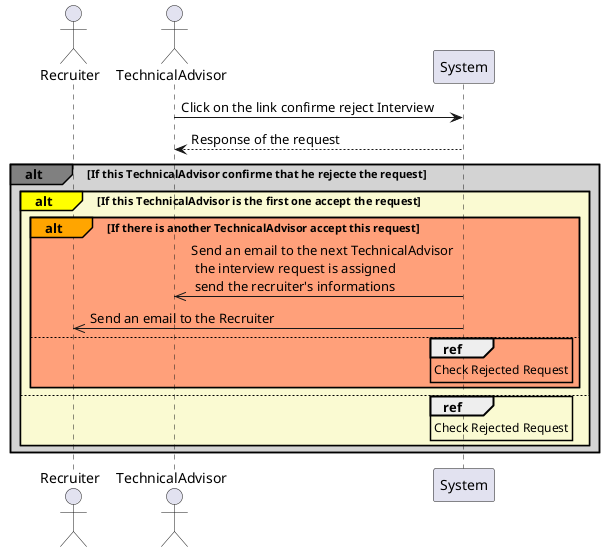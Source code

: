 @startuml
actor Recruiter
actor TechnicalAdvisor
participant System

TechnicalAdvisor -> System: Click on the link confirme reject Interview
System --> TechnicalAdvisor: Response of the request
alt#Grey #LightGray If this TechnicalAdvisor confirme that he rejecte the request
    alt#Yellow #LightGoldenRodYellow If this TechnicalAdvisor is the first one accept the request
        alt#Orange #LightSalmon If there is another TechnicalAdvisor accept this request
            System ->> TechnicalAdvisor: Send an email to the next TechnicalAdvisor \n the interview request is assigned \n send the recruiter's informations
            System ->> Recruiter: Send an email to the Recruiter
        else #LightSalmon
            ref over System
                Check Rejected Request
            end ref
        end
    else #LightGoldenRodYellow
        ref over System
            Check Rejected Request
        end ref
    end
end

@enduml
